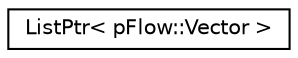 digraph "Graphical Class Hierarchy"
{
 // LATEX_PDF_SIZE
  edge [fontname="Helvetica",fontsize="10",labelfontname="Helvetica",labelfontsize="10"];
  node [fontname="Helvetica",fontsize="10",shape=record];
  rankdir="LR";
  Node0 [label="ListPtr\< pFlow::Vector \>",height=0.2,width=0.4,color="black", fillcolor="white", style="filled",URL="$classpFlow_1_1ListPtr.html",tooltip=" "];
}
